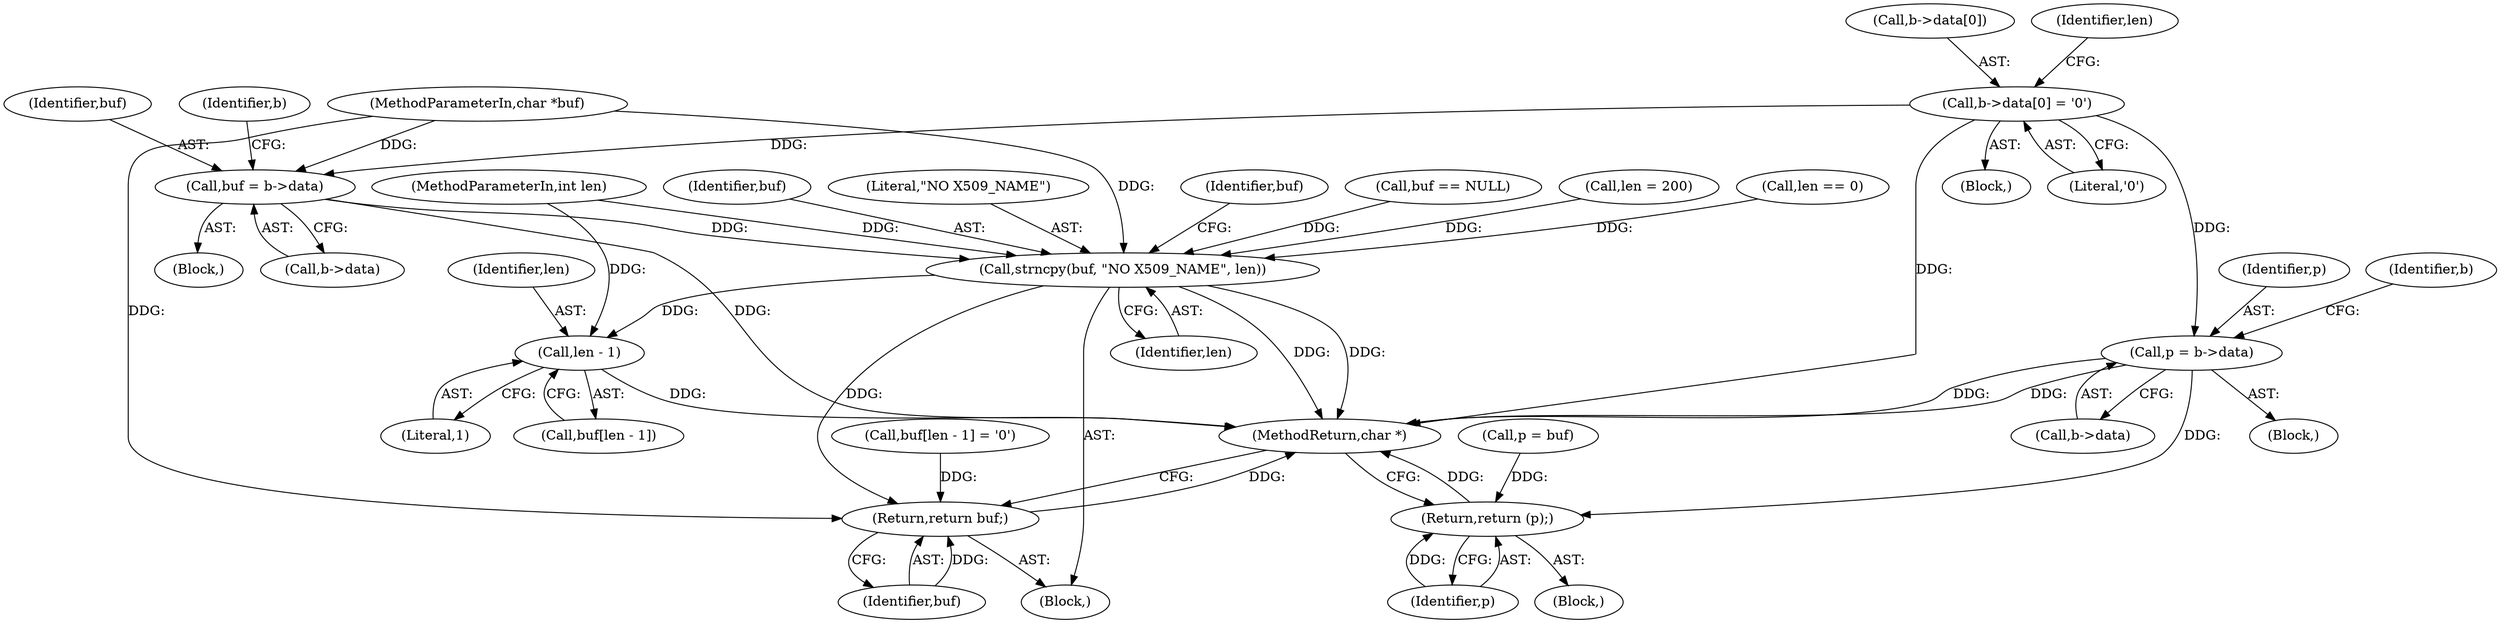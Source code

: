 digraph "0_openssl_2919516136a4227d9e6d8f2fe66ef976aaf8c561@array" {
"1000148" [label="(Call,b->data[0] = '\0')"];
"1000174" [label="(Call,buf = b->data)"];
"1000181" [label="(Call,strncpy(buf, \"NO X509_NAME\", len))"];
"1000188" [label="(Call,len - 1)"];
"1000192" [label="(Return,return buf;)"];
"1000637" [label="(Call,p = b->data)"];
"1000656" [label="(Return,return (p);)"];
"1000187" [label="(Identifier,buf)"];
"1000154" [label="(Literal,'\0')"];
"1000188" [label="(Call,len - 1)"];
"1000149" [label="(Call,b->data[0])"];
"1000639" [label="(Call,b->data)"];
"1000657" [label="(Identifier,p)"];
"1000175" [label="(Identifier,buf)"];
"1000181" [label="(Call,strncpy(buf, \"NO X509_NAME\", len))"];
"1000643" [label="(Identifier,b)"];
"1000190" [label="(Literal,1)"];
"1000148" [label="(Call,b->data[0] = '\0')"];
"1000155" [label="(Call,len = 200)"];
"1000173" [label="(Block,)"];
"1000105" [label="(Block,)"];
"1000189" [label="(Identifier,len)"];
"1000192" [label="(Return,return buf;)"];
"1000160" [label="(Call,len == 0)"];
"1000182" [label="(Identifier,buf)"];
"1000183" [label="(Literal,\"NO X509_NAME\")"];
"1000667" [label="(MethodReturn,char *)"];
"1000656" [label="(Return,return (p);)"];
"1000637" [label="(Call,p = b->data)"];
"1000184" [label="(Identifier,len)"];
"1000170" [label="(Block,)"];
"1000638" [label="(Identifier,p)"];
"1000176" [label="(Call,b->data)"];
"1000103" [label="(MethodParameterIn,char *buf)"];
"1000131" [label="(Call,buf == NULL)"];
"1000174" [label="(Call,buf = b->data)"];
"1000186" [label="(Call,buf[len - 1])"];
"1000180" [label="(Identifier,b)"];
"1000104" [label="(MethodParameterIn,int len)"];
"1000185" [label="(Call,buf[len - 1] = '\0')"];
"1000134" [label="(Block,)"];
"1000636" [label="(Block,)"];
"1000156" [label="(Identifier,len)"];
"1000645" [label="(Call,p = buf)"];
"1000193" [label="(Identifier,buf)"];
"1000148" -> "1000134"  [label="AST: "];
"1000148" -> "1000154"  [label="CFG: "];
"1000149" -> "1000148"  [label="AST: "];
"1000154" -> "1000148"  [label="AST: "];
"1000156" -> "1000148"  [label="CFG: "];
"1000148" -> "1000667"  [label="DDG: "];
"1000148" -> "1000174"  [label="DDG: "];
"1000148" -> "1000637"  [label="DDG: "];
"1000174" -> "1000173"  [label="AST: "];
"1000174" -> "1000176"  [label="CFG: "];
"1000175" -> "1000174"  [label="AST: "];
"1000176" -> "1000174"  [label="AST: "];
"1000180" -> "1000174"  [label="CFG: "];
"1000174" -> "1000667"  [label="DDG: "];
"1000103" -> "1000174"  [label="DDG: "];
"1000174" -> "1000181"  [label="DDG: "];
"1000181" -> "1000170"  [label="AST: "];
"1000181" -> "1000184"  [label="CFG: "];
"1000182" -> "1000181"  [label="AST: "];
"1000183" -> "1000181"  [label="AST: "];
"1000184" -> "1000181"  [label="AST: "];
"1000187" -> "1000181"  [label="CFG: "];
"1000181" -> "1000667"  [label="DDG: "];
"1000181" -> "1000667"  [label="DDG: "];
"1000131" -> "1000181"  [label="DDG: "];
"1000103" -> "1000181"  [label="DDG: "];
"1000155" -> "1000181"  [label="DDG: "];
"1000160" -> "1000181"  [label="DDG: "];
"1000104" -> "1000181"  [label="DDG: "];
"1000181" -> "1000188"  [label="DDG: "];
"1000181" -> "1000192"  [label="DDG: "];
"1000188" -> "1000186"  [label="AST: "];
"1000188" -> "1000190"  [label="CFG: "];
"1000189" -> "1000188"  [label="AST: "];
"1000190" -> "1000188"  [label="AST: "];
"1000186" -> "1000188"  [label="CFG: "];
"1000188" -> "1000667"  [label="DDG: "];
"1000104" -> "1000188"  [label="DDG: "];
"1000192" -> "1000170"  [label="AST: "];
"1000192" -> "1000193"  [label="CFG: "];
"1000193" -> "1000192"  [label="AST: "];
"1000667" -> "1000192"  [label="CFG: "];
"1000192" -> "1000667"  [label="DDG: "];
"1000193" -> "1000192"  [label="DDG: "];
"1000185" -> "1000192"  [label="DDG: "];
"1000103" -> "1000192"  [label="DDG: "];
"1000637" -> "1000636"  [label="AST: "];
"1000637" -> "1000639"  [label="CFG: "];
"1000638" -> "1000637"  [label="AST: "];
"1000639" -> "1000637"  [label="AST: "];
"1000643" -> "1000637"  [label="CFG: "];
"1000637" -> "1000667"  [label="DDG: "];
"1000637" -> "1000667"  [label="DDG: "];
"1000637" -> "1000656"  [label="DDG: "];
"1000656" -> "1000105"  [label="AST: "];
"1000656" -> "1000657"  [label="CFG: "];
"1000657" -> "1000656"  [label="AST: "];
"1000667" -> "1000656"  [label="CFG: "];
"1000656" -> "1000667"  [label="DDG: "];
"1000657" -> "1000656"  [label="DDG: "];
"1000645" -> "1000656"  [label="DDG: "];
}
